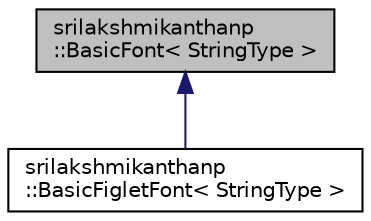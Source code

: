 digraph "srilakshmikanthanp::BasicFont&lt; StringType &gt;"
{
 // LATEX_PDF_SIZE
  edge [fontname="Helvetica",fontsize="10",labelfontname="Helvetica",labelfontsize="10"];
  node [fontname="Helvetica",fontsize="10",shape=record];
  Node1 [label="srilakshmikanthanp\l::BasicFont\< StringType \>",height=0.2,width=0.4,color="black", fillcolor="grey75", style="filled", fontcolor="black",tooltip="BasicFont."];
  Node1 -> Node2 [dir="back",color="midnightblue",fontsize="10",style="solid",fontname="Helvetica"];
  Node2 [label="srilakshmikanthanp\l::BasicFigletFont\< StringType \>",height=0.2,width=0.4,color="black", fillcolor="white", style="filled",URL="$classsrilakshmikanthanp_1_1_basic_figlet_font.html",tooltip="BasicFigletFont."];
}
